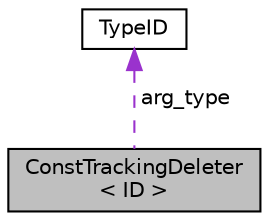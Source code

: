 digraph "ConstTrackingDeleter&lt; ID &gt;"
{
  edge [fontname="Helvetica",fontsize="10",labelfontname="Helvetica",labelfontsize="10"];
  node [fontname="Helvetica",fontsize="10",shape=record];
  Node1 [label="ConstTrackingDeleter\l\< ID \>",height=0.2,width=0.4,color="black", fillcolor="grey75", style="filled", fontcolor="black"];
  Node2 -> Node1 [dir="back",color="darkorchid3",fontsize="10",style="dashed",label=" arg_type" ,fontname="Helvetica"];
  Node2 [label="TypeID",height=0.2,width=0.4,color="black", fillcolor="white", style="filled",URL="$struct_type_i_d.html"];
}
